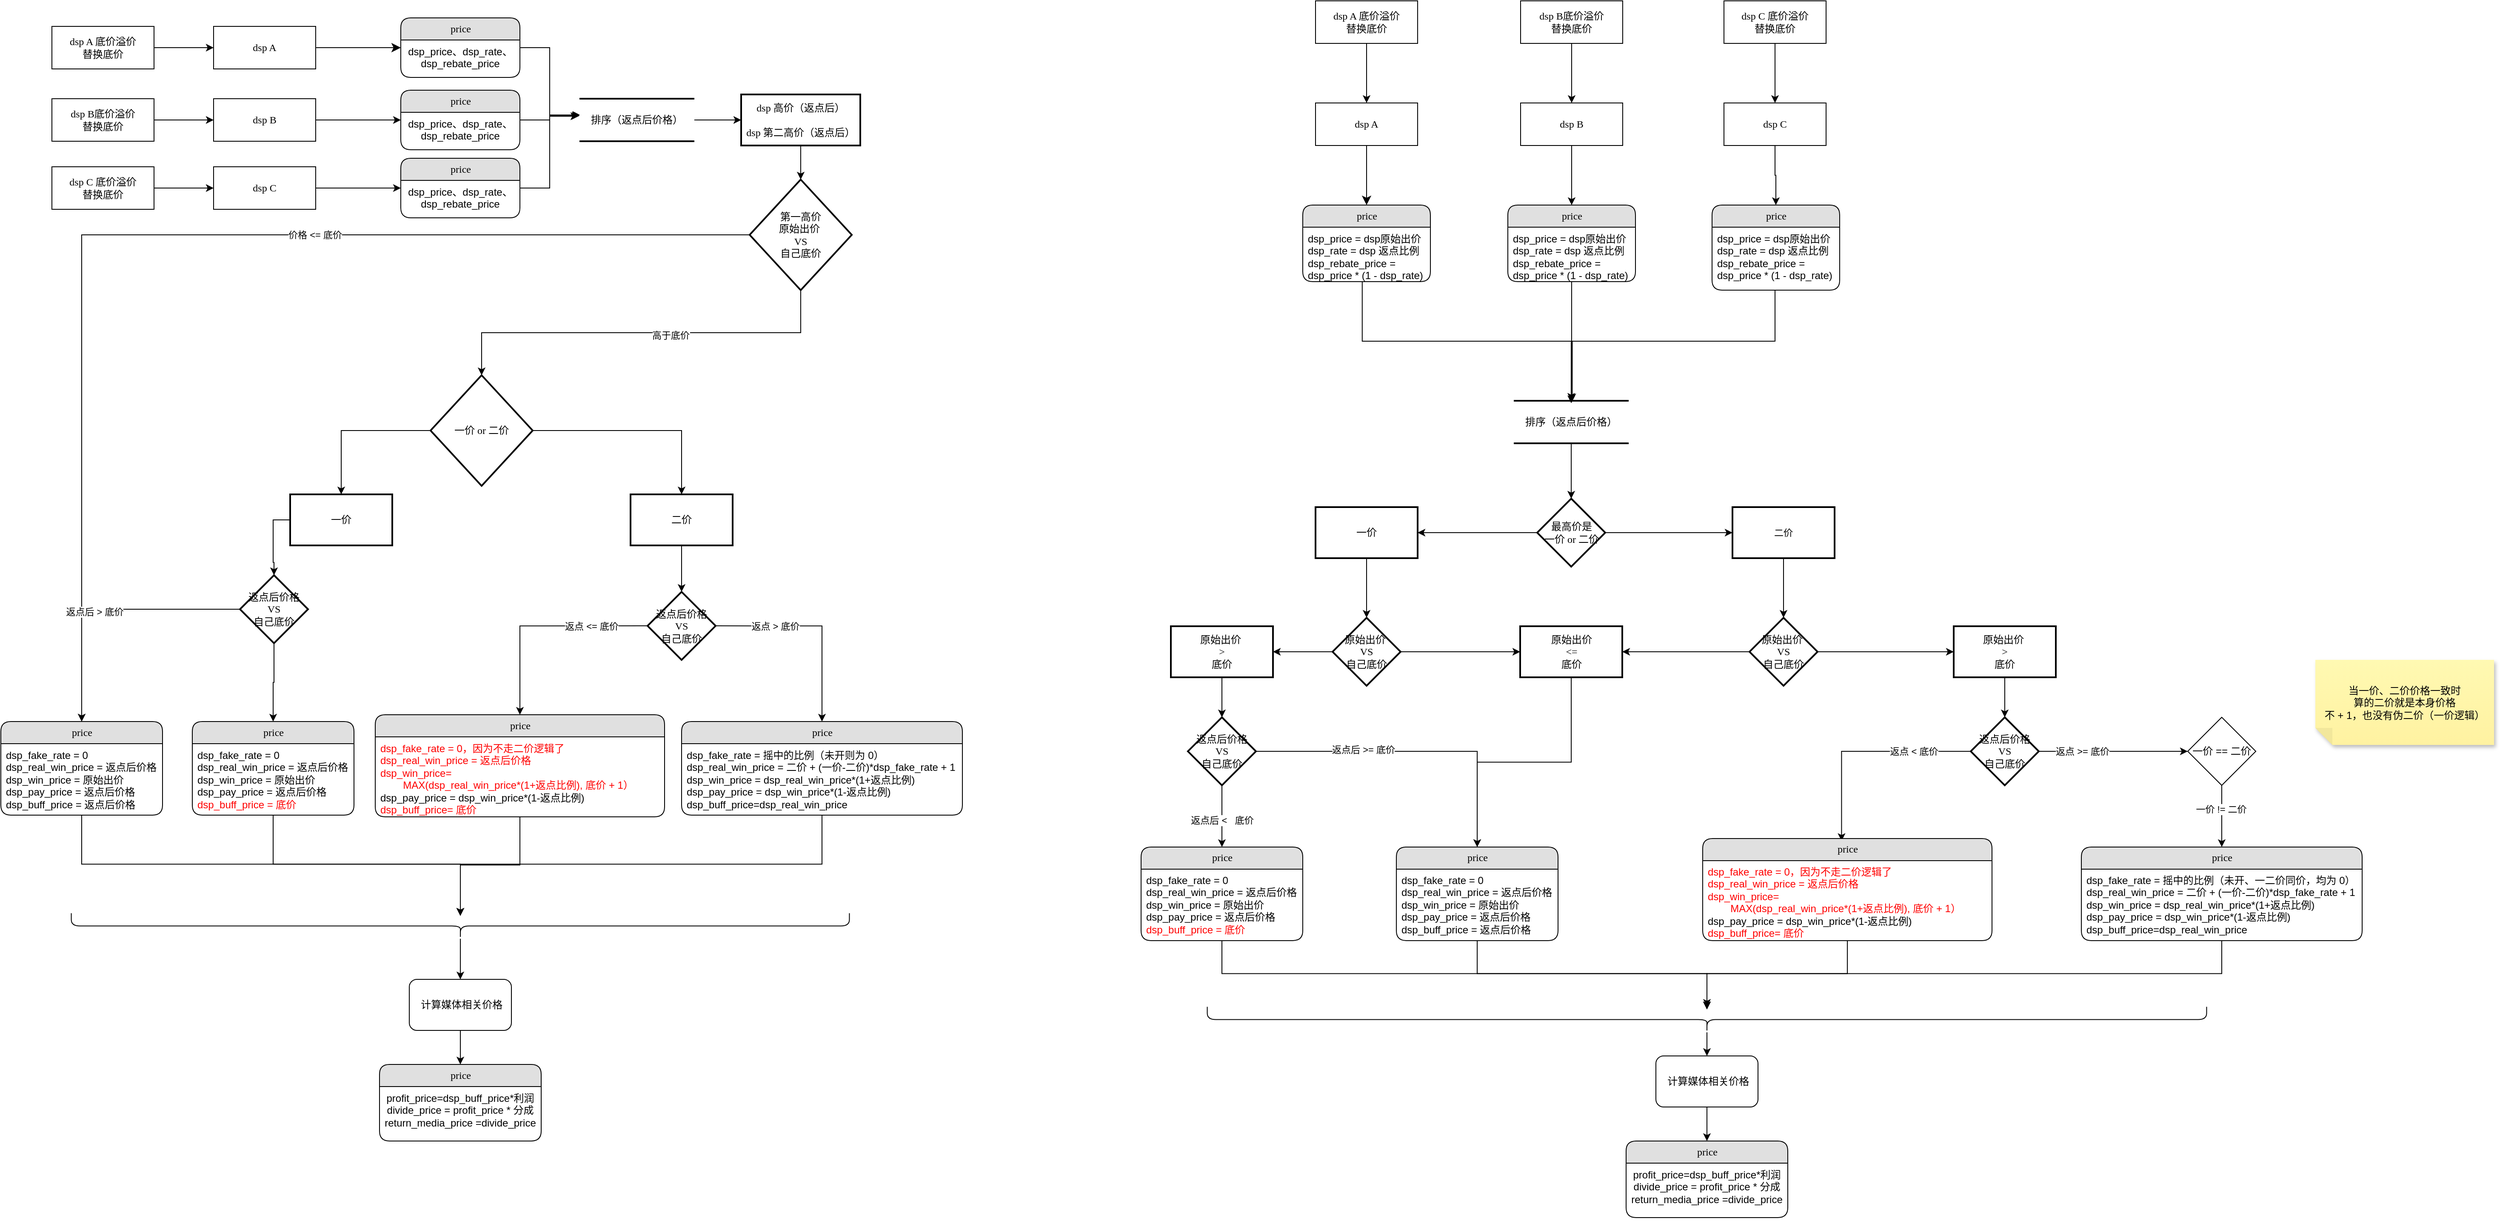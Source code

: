 <mxfile version="28.2.5">
  <diagram name="Page-1" id="52a04d89-c75d-2922-d76d-85b35f80e030">
    <mxGraphModel dx="1636" dy="943" grid="1" gridSize="10" guides="1" tooltips="1" connect="1" arrows="1" fold="1" page="1" pageScale="1" pageWidth="1100" pageHeight="850" background="none" math="0" shadow="0">
      <root>
        <mxCell id="0" />
        <mxCell id="1" parent="0" />
        <mxCell id="1fdf3b25b50cf41e-27" style="edgeStyle=none;html=1;labelBackgroundColor=none;startFill=0;startSize=8;endFill=1;endSize=8;fontFamily=Verdana;fontSize=12;" parent="1" source="17472293e6e8944d-30" target="1fdf3b25b50cf41e-1" edge="1">
          <mxGeometry relative="1" as="geometry" />
        </mxCell>
        <mxCell id="17472293e6e8944d-30" value="dsp A" style="whiteSpace=wrap;html=1;rounded=0;shadow=0;comic=0;labelBackgroundColor=none;strokeWidth=1;fontFamily=Verdana;fontSize=12;align=center;" parent="1" vertex="1">
          <mxGeometry x="270" y="70" width="120" height="50" as="geometry" />
        </mxCell>
        <mxCell id="IHuyrZFiUmGlVzLmUUe--6" style="edgeStyle=orthogonalEdgeStyle;rounded=0;orthogonalLoop=1;jettySize=auto;html=1;entryX=0;entryY=0.4;entryDx=0;entryDy=0;entryPerimeter=0;" parent="1" source="1fdf3b25b50cf41e-1" target="IHuyrZFiUmGlVzLmUUe--13" edge="1">
          <mxGeometry relative="1" as="geometry">
            <mxPoint x="730" y="180" as="targetPoint" />
          </mxGeometry>
        </mxCell>
        <mxCell id="1fdf3b25b50cf41e-1" value="price" style="swimlane;html=1;fontStyle=0;childLayout=stackLayout;horizontal=1;startSize=26;fillColor=#e0e0e0;horizontalStack=0;resizeParent=1;resizeLast=0;collapsible=1;marginBottom=0;swimlaneFillColor=#ffffff;align=center;rounded=1;shadow=0;comic=0;labelBackgroundColor=none;strokeWidth=1;fontFamily=Verdana;fontSize=12" parent="1" vertex="1">
          <mxGeometry x="490" y="60" width="140" height="70" as="geometry" />
        </mxCell>
        <mxCell id="1fdf3b25b50cf41e-2" value="dsp_price、dsp_rate、dsp_rebate_price" style="text;html=1;strokeColor=none;fillColor=none;spacingLeft=4;spacingRight=4;whiteSpace=wrap;overflow=hidden;rotatable=0;points=[[0,0.5],[1,0.5]];portConstraint=eastwest;align=center;" parent="1fdf3b25b50cf41e-1" vertex="1">
          <mxGeometry y="26" width="140" height="44" as="geometry" />
        </mxCell>
        <mxCell id="IHuyrZFiUmGlVzLmUUe--1" value="dsp B" style="whiteSpace=wrap;html=1;rounded=0;shadow=0;comic=0;labelBackgroundColor=none;strokeWidth=1;fontFamily=Verdana;fontSize=12;align=center;" parent="1" vertex="1">
          <mxGeometry x="270" y="155" width="120" height="50" as="geometry" />
        </mxCell>
        <mxCell id="IHuyrZFiUmGlVzLmUUe--7" style="edgeStyle=orthogonalEdgeStyle;rounded=0;orthogonalLoop=1;jettySize=auto;html=1;entryX=-0.011;entryY=0.412;entryDx=0;entryDy=0;entryPerimeter=0;" parent="1" source="IHuyrZFiUmGlVzLmUUe--2" target="IHuyrZFiUmGlVzLmUUe--13" edge="1">
          <mxGeometry relative="1" as="geometry">
            <mxPoint x="730" y="180" as="targetPoint" />
          </mxGeometry>
        </mxCell>
        <mxCell id="IHuyrZFiUmGlVzLmUUe--2" value="price" style="swimlane;html=1;fontStyle=0;childLayout=stackLayout;horizontal=1;startSize=26;fillColor=#e0e0e0;horizontalStack=0;resizeParent=1;resizeLast=0;collapsible=1;marginBottom=0;swimlaneFillColor=#ffffff;align=center;rounded=1;shadow=0;comic=0;labelBackgroundColor=none;strokeWidth=1;fontFamily=Verdana;fontSize=12" parent="1" vertex="1">
          <mxGeometry x="490" y="145" width="140" height="70" as="geometry" />
        </mxCell>
        <mxCell id="IHuyrZFiUmGlVzLmUUe--3" value="dsp_price、dsp_rate、dsp_rebate_price" style="text;html=1;strokeColor=none;fillColor=none;spacingLeft=4;spacingRight=4;whiteSpace=wrap;overflow=hidden;rotatable=0;points=[[0,0.5],[1,0.5]];portConstraint=eastwest;align=center;" parent="IHuyrZFiUmGlVzLmUUe--2" vertex="1">
          <mxGeometry y="26" width="140" height="44" as="geometry" />
        </mxCell>
        <mxCell id="IHuyrZFiUmGlVzLmUUe--4" style="edgeStyle=orthogonalEdgeStyle;rounded=0;orthogonalLoop=1;jettySize=auto;html=1;entryX=0;entryY=0.205;entryDx=0;entryDy=0;entryPerimeter=0;" parent="1" source="IHuyrZFiUmGlVzLmUUe--1" target="IHuyrZFiUmGlVzLmUUe--3" edge="1">
          <mxGeometry relative="1" as="geometry" />
        </mxCell>
        <mxCell id="IHuyrZFiUmGlVzLmUUe--8" value="dsp C" style="whiteSpace=wrap;html=1;rounded=0;shadow=0;comic=0;labelBackgroundColor=none;strokeWidth=1;fontFamily=Verdana;fontSize=12;align=center;" parent="1" vertex="1">
          <mxGeometry x="270" y="235" width="120" height="50" as="geometry" />
        </mxCell>
        <mxCell id="IHuyrZFiUmGlVzLmUUe--12" style="edgeStyle=orthogonalEdgeStyle;rounded=0;orthogonalLoop=1;jettySize=auto;html=1;entryX=0.006;entryY=0.382;entryDx=0;entryDy=0;entryPerimeter=0;" parent="1" source="IHuyrZFiUmGlVzLmUUe--9" target="IHuyrZFiUmGlVzLmUUe--13" edge="1">
          <mxGeometry relative="1" as="geometry">
            <mxPoint x="730" y="180" as="targetPoint" />
          </mxGeometry>
        </mxCell>
        <mxCell id="IHuyrZFiUmGlVzLmUUe--9" value="price" style="swimlane;html=1;fontStyle=0;childLayout=stackLayout;horizontal=1;startSize=26;fillColor=#e0e0e0;horizontalStack=0;resizeParent=1;resizeLast=0;collapsible=1;marginBottom=0;swimlaneFillColor=#ffffff;align=center;rounded=1;shadow=0;comic=0;labelBackgroundColor=none;strokeWidth=1;fontFamily=Verdana;fontSize=12" parent="1" vertex="1">
          <mxGeometry x="490" y="225" width="140" height="70" as="geometry" />
        </mxCell>
        <mxCell id="IHuyrZFiUmGlVzLmUUe--10" value="dsp_price、dsp_rate、dsp_rebate_price" style="text;html=1;strokeColor=none;fillColor=none;spacingLeft=4;spacingRight=4;whiteSpace=wrap;overflow=hidden;rotatable=0;points=[[0,0.5],[1,0.5]];portConstraint=eastwest;align=center;" parent="IHuyrZFiUmGlVzLmUUe--9" vertex="1">
          <mxGeometry y="26" width="140" height="44" as="geometry" />
        </mxCell>
        <mxCell id="IHuyrZFiUmGlVzLmUUe--11" style="edgeStyle=orthogonalEdgeStyle;rounded=0;orthogonalLoop=1;jettySize=auto;html=1;entryX=0;entryY=0.205;entryDx=0;entryDy=0;entryPerimeter=0;" parent="1" source="IHuyrZFiUmGlVzLmUUe--8" target="IHuyrZFiUmGlVzLmUUe--10" edge="1">
          <mxGeometry relative="1" as="geometry" />
        </mxCell>
        <mxCell id="IHuyrZFiUmGlVzLmUUe--16" value="" style="edgeStyle=orthogonalEdgeStyle;rounded=0;orthogonalLoop=1;jettySize=auto;html=1;" parent="1" source="IHuyrZFiUmGlVzLmUUe--13" target="IHuyrZFiUmGlVzLmUUe--15" edge="1">
          <mxGeometry relative="1" as="geometry" />
        </mxCell>
        <mxCell id="IHuyrZFiUmGlVzLmUUe--13" value="排序（返点后价格）" style="html=1;rounded=0;shadow=0;comic=0;labelBackgroundColor=none;strokeWidth=2;fontFamily=Verdana;fontSize=12;align=center;shape=mxgraph.ios7ui.horLines;whiteSpace=wrap;" parent="1" vertex="1">
          <mxGeometry x="700" y="155" width="135" height="50" as="geometry" />
        </mxCell>
        <mxCell id="IHuyrZFiUmGlVzLmUUe--15" value="dsp 高价（返点后）&lt;div&gt;&lt;br&gt;&lt;/div&gt;&lt;div&gt;dsp 第二高价（返点后）&lt;/div&gt;" style="whiteSpace=wrap;html=1;fontFamily=Verdana;rounded=0;shadow=0;comic=0;labelBackgroundColor=none;strokeWidth=2;" parent="1" vertex="1">
          <mxGeometry x="890" y="150" width="140" height="60" as="geometry" />
        </mxCell>
        <mxCell id="IHuyrZFiUmGlVzLmUUe--38" value="" style="edgeStyle=orthogonalEdgeStyle;rounded=0;orthogonalLoop=1;jettySize=auto;html=1;exitX=0.5;exitY=1;exitDx=0;exitDy=0;entryX=0.5;entryY=0;entryDx=0;entryDy=0;" parent="1" source="IHuyrZFiUmGlVzLmUUe--15" target="IHuyrZFiUmGlVzLmUUe--37" edge="1">
          <mxGeometry relative="1" as="geometry">
            <mxPoint x="1060" y="180" as="sourcePoint" />
          </mxGeometry>
        </mxCell>
        <mxCell id="IHuyrZFiUmGlVzLmUUe--28" style="edgeStyle=orthogonalEdgeStyle;rounded=0;orthogonalLoop=1;jettySize=auto;html=1;entryX=0;entryY=0.5;entryDx=0;entryDy=0;" parent="1" source="IHuyrZFiUmGlVzLmUUe--25" target="17472293e6e8944d-30" edge="1">
          <mxGeometry relative="1" as="geometry" />
        </mxCell>
        <mxCell id="IHuyrZFiUmGlVzLmUUe--25" value="dsp A 底价溢价&lt;div&gt;替换底价&lt;/div&gt;" style="whiteSpace=wrap;html=1;rounded=0;shadow=0;comic=0;labelBackgroundColor=none;strokeWidth=1;fontFamily=Verdana;fontSize=12;align=center;" parent="1" vertex="1">
          <mxGeometry x="80" y="70" width="120" height="50" as="geometry" />
        </mxCell>
        <mxCell id="IHuyrZFiUmGlVzLmUUe--29" style="edgeStyle=orthogonalEdgeStyle;rounded=0;orthogonalLoop=1;jettySize=auto;html=1;entryX=0;entryY=0.5;entryDx=0;entryDy=0;" parent="1" source="IHuyrZFiUmGlVzLmUUe--26" target="IHuyrZFiUmGlVzLmUUe--1" edge="1">
          <mxGeometry relative="1" as="geometry" />
        </mxCell>
        <mxCell id="IHuyrZFiUmGlVzLmUUe--26" value="dsp B底价溢价&lt;div&gt;替换底价&lt;/div&gt;" style="whiteSpace=wrap;html=1;rounded=0;shadow=0;comic=0;labelBackgroundColor=none;strokeWidth=1;fontFamily=Verdana;fontSize=12;align=center;" parent="1" vertex="1">
          <mxGeometry x="80" y="155" width="120" height="50" as="geometry" />
        </mxCell>
        <mxCell id="IHuyrZFiUmGlVzLmUUe--30" style="edgeStyle=orthogonalEdgeStyle;rounded=0;orthogonalLoop=1;jettySize=auto;html=1;entryX=0;entryY=0.5;entryDx=0;entryDy=0;" parent="1" source="IHuyrZFiUmGlVzLmUUe--27" target="IHuyrZFiUmGlVzLmUUe--8" edge="1">
          <mxGeometry relative="1" as="geometry" />
        </mxCell>
        <mxCell id="IHuyrZFiUmGlVzLmUUe--27" value="dsp C 底价溢价&lt;div&gt;替换底价&lt;/div&gt;" style="whiteSpace=wrap;html=1;rounded=0;shadow=0;comic=0;labelBackgroundColor=none;strokeWidth=1;fontFamily=Verdana;fontSize=12;align=center;" parent="1" vertex="1">
          <mxGeometry x="80" y="235" width="120" height="50" as="geometry" />
        </mxCell>
        <mxCell id="IHuyrZFiUmGlVzLmUUe--40" value="" style="edgeStyle=orthogonalEdgeStyle;rounded=0;orthogonalLoop=1;jettySize=auto;html=1;entryX=0.5;entryY=0;entryDx=0;entryDy=0;" parent="1" source="IHuyrZFiUmGlVzLmUUe--37" target="IHuyrZFiUmGlVzLmUUe--153" edge="1">
          <mxGeometry relative="1" as="geometry">
            <mxPoint x="245" y="355" as="targetPoint" />
          </mxGeometry>
        </mxCell>
        <mxCell id="IHuyrZFiUmGlVzLmUUe--41" value="价格 &amp;lt;= 底价" style="edgeLabel;html=1;align=center;verticalAlign=middle;resizable=0;points=[];" parent="IHuyrZFiUmGlVzLmUUe--40" vertex="1" connectable="0">
          <mxGeometry x="-0.083" y="-3" relative="1" as="geometry">
            <mxPoint x="111" y="3" as="offset" />
          </mxGeometry>
        </mxCell>
        <mxCell id="IHuyrZFiUmGlVzLmUUe--43" value="" style="edgeStyle=orthogonalEdgeStyle;rounded=0;orthogonalLoop=1;jettySize=auto;html=1;exitX=0.5;exitY=1;exitDx=0;exitDy=0;" parent="1" source="IHuyrZFiUmGlVzLmUUe--37" target="IHuyrZFiUmGlVzLmUUe--45" edge="1">
          <mxGeometry relative="1" as="geometry">
            <mxPoint x="585" y="504" as="targetPoint" />
          </mxGeometry>
        </mxCell>
        <mxCell id="IHuyrZFiUmGlVzLmUUe--44" value="高于底价" style="edgeLabel;html=1;align=center;verticalAlign=middle;resizable=0;points=[];" parent="IHuyrZFiUmGlVzLmUUe--43" vertex="1" connectable="0">
          <mxGeometry x="-0.143" y="3" relative="1" as="geometry">
            <mxPoint as="offset" />
          </mxGeometry>
        </mxCell>
        <mxCell id="IHuyrZFiUmGlVzLmUUe--37" value="第一高价&lt;div&gt;原始出价&amp;nbsp;&lt;/div&gt;&lt;div&gt;VS&lt;/div&gt;&lt;div&gt;自己底价&lt;/div&gt;" style="rhombus;whiteSpace=wrap;html=1;fontFamily=Verdana;rounded=0;shadow=0;comic=0;labelBackgroundColor=none;strokeWidth=2;" parent="1" vertex="1">
          <mxGeometry x="900" y="250" width="120" height="130" as="geometry" />
        </mxCell>
        <mxCell id="IHuyrZFiUmGlVzLmUUe--45" value="一价 or 二价" style="rhombus;whiteSpace=wrap;html=1;fontFamily=Verdana;rounded=0;shadow=0;comic=0;labelBackgroundColor=none;strokeWidth=2;" parent="1" vertex="1">
          <mxGeometry x="525" y="480" width="120" height="130" as="geometry" />
        </mxCell>
        <mxCell id="IHuyrZFiUmGlVzLmUUe--56" value="" style="edgeStyle=orthogonalEdgeStyle;rounded=0;orthogonalLoop=1;jettySize=auto;html=1;exitX=0;exitY=0.5;exitDx=0;exitDy=0;" parent="1" source="IHuyrZFiUmGlVzLmUUe--45" target="IHuyrZFiUmGlVzLmUUe--55" edge="1">
          <mxGeometry x="-0.3" relative="1" as="geometry">
            <mxPoint x="560" y="785" as="sourcePoint" />
            <mxPoint as="offset" />
          </mxGeometry>
        </mxCell>
        <mxCell id="IHuyrZFiUmGlVzLmUUe--58" value="" style="edgeStyle=orthogonalEdgeStyle;rounded=0;orthogonalLoop=1;jettySize=auto;html=1;exitX=1;exitY=0.5;exitDx=0;exitDy=0;" parent="1" source="IHuyrZFiUmGlVzLmUUe--45" target="IHuyrZFiUmGlVzLmUUe--57" edge="1">
          <mxGeometry relative="1" as="geometry">
            <mxPoint x="560" y="785" as="sourcePoint" />
          </mxGeometry>
        </mxCell>
        <mxCell id="IHuyrZFiUmGlVzLmUUe--156" style="edgeStyle=orthogonalEdgeStyle;rounded=0;orthogonalLoop=1;jettySize=auto;html=1;entryX=0.5;entryY=0;entryDx=0;entryDy=0;exitX=0;exitY=0.5;exitDx=0;exitDy=0;" parent="1" source="IHuyrZFiUmGlVzLmUUe--55" target="IHuyrZFiUmGlVzLmUUe--155" edge="1">
          <mxGeometry relative="1" as="geometry" />
        </mxCell>
        <mxCell id="IHuyrZFiUmGlVzLmUUe--55" value="一价" style="whiteSpace=wrap;html=1;fontFamily=Verdana;rounded=0;shadow=0;comic=0;labelBackgroundColor=none;strokeWidth=2;" parent="1" vertex="1">
          <mxGeometry x="360" y="620" width="120" height="60" as="geometry" />
        </mxCell>
        <mxCell id="IHuyrZFiUmGlVzLmUUe--172" style="edgeStyle=orthogonalEdgeStyle;rounded=0;orthogonalLoop=1;jettySize=auto;html=1;entryX=0.5;entryY=0;entryDx=0;entryDy=0;" parent="1" source="IHuyrZFiUmGlVzLmUUe--57" target="IHuyrZFiUmGlVzLmUUe--167" edge="1">
          <mxGeometry relative="1" as="geometry" />
        </mxCell>
        <mxCell id="IHuyrZFiUmGlVzLmUUe--57" value="二价" style="whiteSpace=wrap;html=1;fontFamily=Verdana;rounded=0;shadow=0;comic=0;labelBackgroundColor=none;strokeWidth=2;" parent="1" vertex="1">
          <mxGeometry x="760" y="620" width="120" height="60" as="geometry" />
        </mxCell>
        <mxCell id="IHuyrZFiUmGlVzLmUUe--61" style="edgeStyle=none;html=1;labelBackgroundColor=none;startFill=0;startSize=8;endFill=1;endSize=8;fontFamily=Verdana;fontSize=12;" parent="1" source="IHuyrZFiUmGlVzLmUUe--62" target="IHuyrZFiUmGlVzLmUUe--64" edge="1">
          <mxGeometry relative="1" as="geometry" />
        </mxCell>
        <mxCell id="IHuyrZFiUmGlVzLmUUe--62" value="dsp A" style="whiteSpace=wrap;html=1;rounded=0;shadow=0;comic=0;labelBackgroundColor=none;strokeWidth=1;fontFamily=Verdana;fontSize=12;align=center;" parent="1" vertex="1">
          <mxGeometry x="1565" y="160" width="120" height="50" as="geometry" />
        </mxCell>
        <mxCell id="IHuyrZFiUmGlVzLmUUe--85" style="edgeStyle=orthogonalEdgeStyle;rounded=0;orthogonalLoop=1;jettySize=auto;html=1;exitX=0.466;exitY=0.99;exitDx=0;exitDy=0;exitPerimeter=0;" parent="1" source="IHuyrZFiUmGlVzLmUUe--65" target="IHuyrZFiUmGlVzLmUUe--76" edge="1">
          <mxGeometry relative="1" as="geometry" />
        </mxCell>
        <mxCell id="IHuyrZFiUmGlVzLmUUe--64" value="price" style="swimlane;html=1;fontStyle=0;childLayout=stackLayout;horizontal=1;startSize=26;fillColor=#e0e0e0;horizontalStack=0;resizeParent=1;resizeLast=0;collapsible=1;marginBottom=0;swimlaneFillColor=#ffffff;align=center;rounded=1;shadow=0;comic=0;labelBackgroundColor=none;strokeWidth=1;fontFamily=Verdana;fontSize=12" parent="1" vertex="1">
          <mxGeometry x="1550" y="280" width="150" height="90" as="geometry" />
        </mxCell>
        <mxCell id="IHuyrZFiUmGlVzLmUUe--65" value="dsp_price = dsp原始出价&lt;div&gt;dsp_rate = dsp 返点比例&lt;/div&gt;&lt;div&gt;dsp_rebate_price = dsp_price * (1 - dsp_rate)&lt;/div&gt;" style="text;html=1;strokeColor=none;fillColor=none;spacingLeft=4;spacingRight=4;whiteSpace=wrap;overflow=hidden;rotatable=0;points=[[0,0.5],[1,0.5]];portConstraint=eastwest;align=left;" parent="IHuyrZFiUmGlVzLmUUe--64" vertex="1">
          <mxGeometry y="26" width="150" height="64" as="geometry" />
        </mxCell>
        <mxCell id="IHuyrZFiUmGlVzLmUUe--66" value="dsp B" style="whiteSpace=wrap;html=1;rounded=0;shadow=0;comic=0;labelBackgroundColor=none;strokeWidth=1;fontFamily=Verdana;fontSize=12;align=center;" parent="1" vertex="1">
          <mxGeometry x="1806" y="160" width="120" height="50" as="geometry" />
        </mxCell>
        <mxCell id="IHuyrZFiUmGlVzLmUUe--68" value="price" style="swimlane;html=1;fontStyle=0;childLayout=stackLayout;horizontal=1;startSize=26;fillColor=#e0e0e0;horizontalStack=0;resizeParent=1;resizeLast=0;collapsible=1;marginBottom=0;swimlaneFillColor=#ffffff;align=center;rounded=1;shadow=0;comic=0;labelBackgroundColor=none;strokeWidth=1;fontFamily=Verdana;fontSize=12" parent="1" vertex="1">
          <mxGeometry x="1791" y="280" width="150" height="90" as="geometry" />
        </mxCell>
        <mxCell id="IHuyrZFiUmGlVzLmUUe--69" value="dsp_price = dsp原始出价&lt;div&gt;dsp_rate = dsp 返点比例&lt;/div&gt;&lt;div&gt;dsp_rebate_price = dsp_price * (1 - dsp_rate)&lt;/div&gt;" style="text;html=1;strokeColor=none;fillColor=none;spacingLeft=4;spacingRight=4;whiteSpace=wrap;overflow=hidden;rotatable=0;points=[[0,0.5],[1,0.5]];portConstraint=eastwest;align=left;" parent="IHuyrZFiUmGlVzLmUUe--68" vertex="1">
          <mxGeometry y="26" width="150" height="64" as="geometry" />
        </mxCell>
        <mxCell id="IHuyrZFiUmGlVzLmUUe--70" style="edgeStyle=orthogonalEdgeStyle;rounded=0;orthogonalLoop=1;jettySize=auto;html=1;entryX=0.5;entryY=0;entryDx=0;entryDy=0;" parent="1" source="IHuyrZFiUmGlVzLmUUe--66" target="IHuyrZFiUmGlVzLmUUe--68" edge="1">
          <mxGeometry relative="1" as="geometry" />
        </mxCell>
        <mxCell id="IHuyrZFiUmGlVzLmUUe--75" style="edgeStyle=orthogonalEdgeStyle;rounded=0;orthogonalLoop=1;jettySize=auto;html=1;entryX=0.5;entryY=0;entryDx=0;entryDy=0;" parent="1" source="IHuyrZFiUmGlVzLmUUe--71" target="IHuyrZFiUmGlVzLmUUe--73" edge="1">
          <mxGeometry relative="1" as="geometry" />
        </mxCell>
        <mxCell id="IHuyrZFiUmGlVzLmUUe--90" value="" style="edgeStyle=orthogonalEdgeStyle;rounded=0;orthogonalLoop=1;jettySize=auto;html=1;" parent="1" source="IHuyrZFiUmGlVzLmUUe--76" target="IHuyrZFiUmGlVzLmUUe--89" edge="1">
          <mxGeometry relative="1" as="geometry" />
        </mxCell>
        <mxCell id="IHuyrZFiUmGlVzLmUUe--76" value="&lt;span style=&quot;text-wrap-mode: wrap;&quot;&gt;排序（&lt;/span&gt;返点后价格&lt;span style=&quot;text-wrap-mode: wrap;&quot;&gt;）&lt;/span&gt;" style="html=1;rounded=0;shadow=0;comic=0;labelBackgroundColor=none;strokeWidth=2;fontFamily=Verdana;fontSize=12;align=center;shape=mxgraph.ios7ui.horLines;whiteSpace=wrap;" parent="1" vertex="1">
          <mxGeometry x="1798" y="510" width="135" height="50" as="geometry" />
        </mxCell>
        <mxCell id="IHuyrZFiUmGlVzLmUUe--77" style="edgeStyle=orthogonalEdgeStyle;rounded=0;orthogonalLoop=1;jettySize=auto;html=1;entryX=0.5;entryY=0;entryDx=0;entryDy=0;" parent="1" source="IHuyrZFiUmGlVzLmUUe--78" target="IHuyrZFiUmGlVzLmUUe--62" edge="1">
          <mxGeometry relative="1" as="geometry" />
        </mxCell>
        <mxCell id="IHuyrZFiUmGlVzLmUUe--78" value="dsp A 底价溢价&lt;div&gt;替换底价&lt;/div&gt;" style="whiteSpace=wrap;html=1;rounded=0;shadow=0;comic=0;labelBackgroundColor=none;strokeWidth=1;fontFamily=Verdana;fontSize=12;align=center;" parent="1" vertex="1">
          <mxGeometry x="1565" y="40" width="120" height="50" as="geometry" />
        </mxCell>
        <mxCell id="IHuyrZFiUmGlVzLmUUe--79" style="edgeStyle=orthogonalEdgeStyle;rounded=0;orthogonalLoop=1;jettySize=auto;html=1;entryX=0.5;entryY=0;entryDx=0;entryDy=0;" parent="1" source="IHuyrZFiUmGlVzLmUUe--80" target="IHuyrZFiUmGlVzLmUUe--66" edge="1">
          <mxGeometry relative="1" as="geometry" />
        </mxCell>
        <mxCell id="IHuyrZFiUmGlVzLmUUe--80" value="dsp B底价溢价&lt;div&gt;替换底价&lt;/div&gt;" style="whiteSpace=wrap;html=1;rounded=0;shadow=0;comic=0;labelBackgroundColor=none;strokeWidth=1;fontFamily=Verdana;fontSize=12;align=center;" parent="1" vertex="1">
          <mxGeometry x="1806" y="40" width="120" height="50" as="geometry" />
        </mxCell>
        <mxCell id="IHuyrZFiUmGlVzLmUUe--81" style="edgeStyle=orthogonalEdgeStyle;rounded=0;orthogonalLoop=1;jettySize=auto;html=1;entryX=0.5;entryY=0;entryDx=0;entryDy=0;" parent="1" source="IHuyrZFiUmGlVzLmUUe--82" target="IHuyrZFiUmGlVzLmUUe--71" edge="1">
          <mxGeometry relative="1" as="geometry" />
        </mxCell>
        <mxCell id="IHuyrZFiUmGlVzLmUUe--82" value="dsp C 底价溢价&lt;div&gt;替换底价&lt;/div&gt;" style="whiteSpace=wrap;html=1;rounded=0;shadow=0;comic=0;labelBackgroundColor=none;strokeWidth=1;fontFamily=Verdana;fontSize=12;align=center;" parent="1" vertex="1">
          <mxGeometry x="2045" y="40" width="120" height="50" as="geometry" />
        </mxCell>
        <mxCell id="IHuyrZFiUmGlVzLmUUe--71" value="dsp C" style="whiteSpace=wrap;html=1;rounded=0;shadow=0;comic=0;labelBackgroundColor=none;strokeWidth=1;fontFamily=Verdana;fontSize=12;align=center;" parent="1" vertex="1">
          <mxGeometry x="2045" y="160" width="120" height="50" as="geometry" />
        </mxCell>
        <mxCell id="IHuyrZFiUmGlVzLmUUe--88" style="edgeStyle=orthogonalEdgeStyle;rounded=0;orthogonalLoop=1;jettySize=auto;html=1;entryX=0.509;entryY=0.013;entryDx=0;entryDy=0;entryPerimeter=0;" parent="1" source="IHuyrZFiUmGlVzLmUUe--73" target="IHuyrZFiUmGlVzLmUUe--76" edge="1">
          <mxGeometry relative="1" as="geometry">
            <mxPoint x="1805" y="470" as="targetPoint" />
            <Array as="points">
              <mxPoint x="2105" y="440" />
              <mxPoint x="1867" y="440" />
            </Array>
          </mxGeometry>
        </mxCell>
        <mxCell id="IHuyrZFiUmGlVzLmUUe--73" value="price" style="swimlane;html=1;fontStyle=0;childLayout=stackLayout;horizontal=1;startSize=26;fillColor=#e0e0e0;horizontalStack=0;resizeParent=1;resizeLast=0;collapsible=1;marginBottom=0;swimlaneFillColor=#ffffff;align=center;rounded=1;shadow=0;comic=0;labelBackgroundColor=none;strokeWidth=1;fontFamily=Verdana;fontSize=12" parent="1" vertex="1">
          <mxGeometry x="2031" y="280" width="150" height="100" as="geometry" />
        </mxCell>
        <mxCell id="IHuyrZFiUmGlVzLmUUe--74" value="dsp_price = dsp原始出价&lt;div&gt;dsp_rate = dsp 返点比例&lt;/div&gt;&lt;div&gt;dsp_rebate_price = dsp_price * (1 - dsp_rate)&lt;/div&gt;" style="text;html=1;strokeColor=none;fillColor=none;spacingLeft=4;spacingRight=4;whiteSpace=wrap;overflow=hidden;rotatable=0;points=[[0,0.5],[1,0.5]];portConstraint=eastwest;align=left;" parent="IHuyrZFiUmGlVzLmUUe--73" vertex="1">
          <mxGeometry y="26" width="150" height="74" as="geometry" />
        </mxCell>
        <mxCell id="IHuyrZFiUmGlVzLmUUe--86" style="edgeStyle=orthogonalEdgeStyle;rounded=0;orthogonalLoop=1;jettySize=auto;html=1;entryX=0.5;entryY=0.058;entryDx=0;entryDy=0;entryPerimeter=0;" parent="1" source="IHuyrZFiUmGlVzLmUUe--68" target="IHuyrZFiUmGlVzLmUUe--76" edge="1">
          <mxGeometry relative="1" as="geometry" />
        </mxCell>
        <mxCell id="IHuyrZFiUmGlVzLmUUe--92" value="" style="edgeStyle=orthogonalEdgeStyle;rounded=0;orthogonalLoop=1;jettySize=auto;html=1;" parent="1" source="IHuyrZFiUmGlVzLmUUe--89" target="IHuyrZFiUmGlVzLmUUe--91" edge="1">
          <mxGeometry relative="1" as="geometry" />
        </mxCell>
        <mxCell id="IHuyrZFiUmGlVzLmUUe--95" value="" style="edgeStyle=orthogonalEdgeStyle;rounded=0;orthogonalLoop=1;jettySize=auto;html=1;" parent="1" source="IHuyrZFiUmGlVzLmUUe--89" target="IHuyrZFiUmGlVzLmUUe--94" edge="1">
          <mxGeometry relative="1" as="geometry" />
        </mxCell>
        <mxCell id="IHuyrZFiUmGlVzLmUUe--89" value="最高价是&lt;div&gt;一价 or 二价&lt;/div&gt;" style="rhombus;whiteSpace=wrap;html=1;fontFamily=Verdana;rounded=0;shadow=0;comic=0;labelBackgroundColor=none;strokeWidth=2;" parent="1" vertex="1">
          <mxGeometry x="1825.5" y="625" width="80" height="80" as="geometry" />
        </mxCell>
        <mxCell id="IHuyrZFiUmGlVzLmUUe--103" value="" style="edgeStyle=orthogonalEdgeStyle;rounded=0;orthogonalLoop=1;jettySize=auto;html=1;" parent="1" source="IHuyrZFiUmGlVzLmUUe--91" target="IHuyrZFiUmGlVzLmUUe--102" edge="1">
          <mxGeometry relative="1" as="geometry" />
        </mxCell>
        <mxCell id="IHuyrZFiUmGlVzLmUUe--91" value="一价" style="whiteSpace=wrap;html=1;fontFamily=Verdana;rounded=0;shadow=0;comic=0;labelBackgroundColor=none;strokeWidth=2;" parent="1" vertex="1">
          <mxGeometry x="1565" y="635" width="120" height="60" as="geometry" />
        </mxCell>
        <mxCell id="IHuyrZFiUmGlVzLmUUe--135" style="edgeStyle=orthogonalEdgeStyle;rounded=0;orthogonalLoop=1;jettySize=auto;html=1;entryX=0.5;entryY=0;entryDx=0;entryDy=0;" parent="1" source="IHuyrZFiUmGlVzLmUUe--94" target="IHuyrZFiUmGlVzLmUUe--134" edge="1">
          <mxGeometry relative="1" as="geometry" />
        </mxCell>
        <mxCell id="IHuyrZFiUmGlVzLmUUe--94" value="&lt;span style=&quot;font-family: Helvetica; font-size: 11px; text-wrap-mode: nowrap; background-color: rgb(255, 255, 255);&quot;&gt;二价&lt;/span&gt;" style="whiteSpace=wrap;html=1;fontFamily=Verdana;rounded=0;shadow=0;comic=0;labelBackgroundColor=none;strokeWidth=2;" parent="1" vertex="1">
          <mxGeometry x="2055" y="635" width="120" height="60" as="geometry" />
        </mxCell>
        <mxCell id="IHuyrZFiUmGlVzLmUUe--105" value="" style="edgeStyle=orthogonalEdgeStyle;rounded=0;orthogonalLoop=1;jettySize=auto;html=1;" parent="1" source="IHuyrZFiUmGlVzLmUUe--102" target="IHuyrZFiUmGlVzLmUUe--104" edge="1">
          <mxGeometry relative="1" as="geometry" />
        </mxCell>
        <mxCell id="IHuyrZFiUmGlVzLmUUe--112" value="" style="edgeStyle=orthogonalEdgeStyle;rounded=0;orthogonalLoop=1;jettySize=auto;html=1;" parent="1" source="IHuyrZFiUmGlVzLmUUe--102" target="IHuyrZFiUmGlVzLmUUe--111" edge="1">
          <mxGeometry relative="1" as="geometry" />
        </mxCell>
        <mxCell id="IHuyrZFiUmGlVzLmUUe--102" value="&lt;div&gt;原始出价&amp;nbsp;&lt;/div&gt;&lt;div&gt;VS&lt;/div&gt;&lt;div&gt;自己底价&lt;/div&gt;" style="rhombus;whiteSpace=wrap;html=1;fontFamily=Verdana;rounded=0;shadow=0;comic=0;labelBackgroundColor=none;strokeWidth=2;" parent="1" vertex="1">
          <mxGeometry x="1585" y="765" width="80" height="80" as="geometry" />
        </mxCell>
        <mxCell id="IHuyrZFiUmGlVzLmUUe--108" style="edgeStyle=orthogonalEdgeStyle;rounded=0;orthogonalLoop=1;jettySize=auto;html=1;entryX=0.5;entryY=0;entryDx=0;entryDy=0;exitX=0.5;exitY=1;exitDx=0;exitDy=0;" parent="1" source="IHuyrZFiUmGlVzLmUUe--104" target="IHuyrZFiUmGlVzLmUUe--115" edge="1">
          <mxGeometry relative="1" as="geometry">
            <mxPoint x="1865" y="1034.44" as="targetPoint" />
          </mxGeometry>
        </mxCell>
        <mxCell id="IHuyrZFiUmGlVzLmUUe--104" value="原始出价&lt;div&gt;&amp;lt;=&lt;/div&gt;&lt;div&gt;底价&lt;/div&gt;" style="whiteSpace=wrap;html=1;fontFamily=Verdana;rounded=0;shadow=0;comic=0;labelBackgroundColor=none;strokeWidth=2;" parent="1" vertex="1">
          <mxGeometry x="1805.5" y="775" width="120" height="60" as="geometry" />
        </mxCell>
        <mxCell id="IHuyrZFiUmGlVzLmUUe--114" value="" style="edgeStyle=orthogonalEdgeStyle;rounded=0;orthogonalLoop=1;jettySize=auto;html=1;" parent="1" source="IHuyrZFiUmGlVzLmUUe--111" target="IHuyrZFiUmGlVzLmUUe--113" edge="1">
          <mxGeometry relative="1" as="geometry" />
        </mxCell>
        <mxCell id="IHuyrZFiUmGlVzLmUUe--111" value="原始出价&amp;nbsp;&lt;div&gt;&amp;gt;&lt;/div&gt;&lt;div&gt;底价&lt;/div&gt;" style="whiteSpace=wrap;html=1;fontFamily=Verdana;rounded=0;shadow=0;comic=0;labelBackgroundColor=none;strokeWidth=2;" parent="1" vertex="1">
          <mxGeometry x="1395" y="775" width="120" height="60" as="geometry" />
        </mxCell>
        <mxCell id="IHuyrZFiUmGlVzLmUUe--117" style="edgeStyle=orthogonalEdgeStyle;rounded=0;orthogonalLoop=1;jettySize=auto;html=1;entryX=0.5;entryY=0;entryDx=0;entryDy=0;" parent="1" source="IHuyrZFiUmGlVzLmUUe--113" target="IHuyrZFiUmGlVzLmUUe--115" edge="1">
          <mxGeometry relative="1" as="geometry" />
        </mxCell>
        <mxCell id="IHuyrZFiUmGlVzLmUUe--121" value="返点后 &amp;gt;=&amp;nbsp;底价" style="edgeLabel;html=1;align=center;verticalAlign=middle;resizable=0;points=[];" parent="IHuyrZFiUmGlVzLmUUe--117" vertex="1" connectable="0">
          <mxGeometry x="-0.323" y="2" relative="1" as="geometry">
            <mxPoint as="offset" />
          </mxGeometry>
        </mxCell>
        <mxCell id="IHuyrZFiUmGlVzLmUUe--120" style="edgeStyle=orthogonalEdgeStyle;rounded=0;orthogonalLoop=1;jettySize=auto;html=1;entryX=0.5;entryY=0;entryDx=0;entryDy=0;" parent="1" source="IHuyrZFiUmGlVzLmUUe--113" target="IHuyrZFiUmGlVzLmUUe--118" edge="1">
          <mxGeometry relative="1" as="geometry" />
        </mxCell>
        <mxCell id="IHuyrZFiUmGlVzLmUUe--122" value="返点后 &amp;lt;&amp;nbsp; &amp;nbsp;底价" style="edgeLabel;html=1;align=center;verticalAlign=middle;resizable=0;points=[];" parent="IHuyrZFiUmGlVzLmUUe--120" vertex="1" connectable="0">
          <mxGeometry x="0.237" y="2" relative="1" as="geometry">
            <mxPoint x="-2" y="-4" as="offset" />
          </mxGeometry>
        </mxCell>
        <mxCell id="IHuyrZFiUmGlVzLmUUe--113" value="返点后价格&lt;div&gt;VS&lt;/div&gt;&lt;div&gt;自己底价&lt;/div&gt;" style="rhombus;whiteSpace=wrap;html=1;fontFamily=Verdana;rounded=0;shadow=0;comic=0;labelBackgroundColor=none;strokeWidth=2;" parent="1" vertex="1">
          <mxGeometry x="1415" y="882" width="80" height="80" as="geometry" />
        </mxCell>
        <mxCell id="IHuyrZFiUmGlVzLmUUe--115" value="price" style="swimlane;html=1;fontStyle=0;childLayout=stackLayout;horizontal=1;startSize=26;fillColor=#e0e0e0;horizontalStack=0;resizeParent=1;resizeLast=0;collapsible=1;marginBottom=0;swimlaneFillColor=#ffffff;align=center;rounded=1;shadow=0;comic=0;labelBackgroundColor=none;strokeWidth=1;fontFamily=Verdana;fontSize=12" parent="1" vertex="1">
          <mxGeometry x="1660" y="1034.44" width="190" height="110" as="geometry" />
        </mxCell>
        <mxCell id="IHuyrZFiUmGlVzLmUUe--116" value="dsp_fake_rate = 0&lt;div&gt;dsp_real_win_price = 返点后价格&lt;div&gt;dsp_win_price = 原始出价&lt;/div&gt;&lt;div&gt;dsp_pay_price = 返点后价格&lt;/div&gt;&lt;div&gt;dsp_buff_price = 返点后价格&lt;/div&gt;&lt;/div&gt;" style="text;html=1;strokeColor=none;fillColor=none;spacingLeft=4;spacingRight=4;whiteSpace=wrap;overflow=hidden;rotatable=0;points=[[0,0.5],[1,0.5]];portConstraint=eastwest;align=left;" parent="IHuyrZFiUmGlVzLmUUe--115" vertex="1">
          <mxGeometry y="26" width="190" height="84" as="geometry" />
        </mxCell>
        <mxCell id="IHuyrZFiUmGlVzLmUUe--124" style="edgeStyle=orthogonalEdgeStyle;rounded=0;orthogonalLoop=1;jettySize=auto;html=1;" parent="1" source="IHuyrZFiUmGlVzLmUUe--118" target="IHuyrZFiUmGlVzLmUUe--123" edge="1">
          <mxGeometry relative="1" as="geometry" />
        </mxCell>
        <mxCell id="IHuyrZFiUmGlVzLmUUe--118" value="price" style="swimlane;html=1;fontStyle=0;childLayout=stackLayout;horizontal=1;startSize=26;fillColor=#e0e0e0;horizontalStack=0;resizeParent=1;resizeLast=0;collapsible=1;marginBottom=0;swimlaneFillColor=#ffffff;align=center;rounded=1;shadow=0;comic=0;labelBackgroundColor=none;strokeWidth=1;fontFamily=Verdana;fontSize=12" parent="1" vertex="1">
          <mxGeometry x="1360" y="1034.44" width="190" height="110" as="geometry" />
        </mxCell>
        <mxCell id="IHuyrZFiUmGlVzLmUUe--119" value="&lt;div&gt;dsp_fake_rate = 0&lt;/div&gt;dsp_real_win_price = 返点后价格&lt;div&gt;dsp_win_price = 原始出价&lt;/div&gt;&lt;div&gt;dsp_pay_price = 返点后价格&lt;/div&gt;&lt;div&gt;&lt;font style=&quot;color: rgb(255, 0, 0);&quot;&gt;dsp_buff_price = 底价&lt;/font&gt;&lt;/div&gt;" style="text;html=1;strokeColor=none;fillColor=none;spacingLeft=4;spacingRight=4;whiteSpace=wrap;overflow=hidden;rotatable=0;points=[[0,0.5],[1,0.5]];portConstraint=eastwest;align=left;" parent="IHuyrZFiUmGlVzLmUUe--118" vertex="1">
          <mxGeometry y="26" width="190" height="84" as="geometry" />
        </mxCell>
        <mxCell id="IHuyrZFiUmGlVzLmUUe--128" value="" style="edgeStyle=orthogonalEdgeStyle;rounded=0;orthogonalLoop=1;jettySize=auto;html=1;" parent="1" source="IHuyrZFiUmGlVzLmUUe--123" target="IHuyrZFiUmGlVzLmUUe--127" edge="1">
          <mxGeometry relative="1" as="geometry" />
        </mxCell>
        <mxCell id="IHuyrZFiUmGlVzLmUUe--123" value="" style="shape=curlyBracket;whiteSpace=wrap;html=1;rounded=1;flipH=1;labelPosition=right;verticalLabelPosition=middle;align=left;verticalAlign=middle;rotation=90;" parent="1" vertex="1">
          <mxGeometry x="2010" y="650" width="30" height="1174.44" as="geometry" />
        </mxCell>
        <mxCell id="IHuyrZFiUmGlVzLmUUe--125" style="edgeStyle=orthogonalEdgeStyle;rounded=0;orthogonalLoop=1;jettySize=auto;html=1;entryX=0.9;entryY=0.5;entryDx=0;entryDy=0;entryPerimeter=0;" parent="1" source="IHuyrZFiUmGlVzLmUUe--115" target="IHuyrZFiUmGlVzLmUUe--123" edge="1">
          <mxGeometry relative="1" as="geometry" />
        </mxCell>
        <mxCell id="IHuyrZFiUmGlVzLmUUe--133" style="edgeStyle=orthogonalEdgeStyle;rounded=0;orthogonalLoop=1;jettySize=auto;html=1;entryX=0.5;entryY=0;entryDx=0;entryDy=0;" parent="1" source="IHuyrZFiUmGlVzLmUUe--127" target="IHuyrZFiUmGlVzLmUUe--131" edge="1">
          <mxGeometry relative="1" as="geometry">
            <mxPoint x="2026" y="1410" as="targetPoint" />
          </mxGeometry>
        </mxCell>
        <mxCell id="IHuyrZFiUmGlVzLmUUe--127" value="&amp;nbsp;计算媒体相关价格" style="whiteSpace=wrap;html=1;align=center;rounded=1;" parent="1" vertex="1">
          <mxGeometry x="1965" y="1280" width="120" height="60" as="geometry" />
        </mxCell>
        <mxCell id="IHuyrZFiUmGlVzLmUUe--131" value="price" style="swimlane;html=1;fontStyle=0;childLayout=stackLayout;horizontal=1;startSize=26;fillColor=#e0e0e0;horizontalStack=0;resizeParent=1;resizeLast=0;collapsible=1;marginBottom=0;swimlaneFillColor=#ffffff;align=center;rounded=1;shadow=0;comic=0;labelBackgroundColor=none;strokeWidth=1;fontFamily=Verdana;fontSize=12" parent="1" vertex="1">
          <mxGeometry x="1930" y="1380" width="190" height="90" as="geometry" />
        </mxCell>
        <mxCell id="IHuyrZFiUmGlVzLmUUe--132" value="profit_price=dsp_buff_price*利润&lt;div&gt;divide_price = profit_price * 分成&lt;/div&gt;&lt;div&gt;return_media_price =divide_price&lt;/div&gt;" style="text;html=1;strokeColor=none;fillColor=none;spacingLeft=4;spacingRight=4;whiteSpace=wrap;overflow=hidden;rotatable=0;points=[[0,0.5],[1,0.5]];portConstraint=eastwest;align=center;" parent="IHuyrZFiUmGlVzLmUUe--131" vertex="1">
          <mxGeometry y="26" width="190" height="64" as="geometry" />
        </mxCell>
        <mxCell id="IHuyrZFiUmGlVzLmUUe--136" style="edgeStyle=orthogonalEdgeStyle;rounded=0;orthogonalLoop=1;jettySize=auto;html=1;entryX=1;entryY=0.5;entryDx=0;entryDy=0;" parent="1" source="IHuyrZFiUmGlVzLmUUe--134" target="IHuyrZFiUmGlVzLmUUe--104" edge="1">
          <mxGeometry relative="1" as="geometry" />
        </mxCell>
        <mxCell id="IHuyrZFiUmGlVzLmUUe--138" value="" style="edgeStyle=orthogonalEdgeStyle;rounded=0;orthogonalLoop=1;jettySize=auto;html=1;" parent="1" source="IHuyrZFiUmGlVzLmUUe--134" target="IHuyrZFiUmGlVzLmUUe--137" edge="1">
          <mxGeometry relative="1" as="geometry" />
        </mxCell>
        <mxCell id="IHuyrZFiUmGlVzLmUUe--134" value="&lt;div&gt;原始出价&amp;nbsp;&lt;/div&gt;&lt;div&gt;VS&lt;/div&gt;&lt;div&gt;自己底价&lt;/div&gt;" style="rhombus;whiteSpace=wrap;html=1;fontFamily=Verdana;rounded=0;shadow=0;comic=0;labelBackgroundColor=none;strokeWidth=2;" parent="1" vertex="1">
          <mxGeometry x="2075" y="765" width="80" height="80" as="geometry" />
        </mxCell>
        <mxCell id="IHuyrZFiUmGlVzLmUUe--140" style="edgeStyle=orthogonalEdgeStyle;rounded=0;orthogonalLoop=1;jettySize=auto;html=1;entryX=0.5;entryY=0;entryDx=0;entryDy=0;" parent="1" source="IHuyrZFiUmGlVzLmUUe--137" target="IHuyrZFiUmGlVzLmUUe--139" edge="1">
          <mxGeometry relative="1" as="geometry" />
        </mxCell>
        <mxCell id="IHuyrZFiUmGlVzLmUUe--137" value="原始出价&amp;nbsp;&lt;div&gt;&amp;gt;&lt;/div&gt;&lt;div&gt;底价&lt;/div&gt;" style="whiteSpace=wrap;html=1;fontFamily=Verdana;rounded=0;shadow=0;comic=0;labelBackgroundColor=none;strokeWidth=2;" parent="1" vertex="1">
          <mxGeometry x="2315" y="775" width="120" height="60" as="geometry" />
        </mxCell>
        <mxCell id="IHuyrZFiUmGlVzLmUUe--143" style="edgeStyle=orthogonalEdgeStyle;rounded=0;orthogonalLoop=1;jettySize=auto;html=1;" parent="1" source="IHuyrZFiUmGlVzLmUUe--139" target="Fp8RKvop5yAZEBV8Ilwq-1" edge="1">
          <mxGeometry relative="1" as="geometry">
            <mxPoint x="2630" y="922" as="targetPoint" />
          </mxGeometry>
        </mxCell>
        <mxCell id="IHuyrZFiUmGlVzLmUUe--144" value="返点 &amp;gt;=&amp;nbsp;底价" style="edgeLabel;html=1;align=center;verticalAlign=middle;resizable=0;points=[];" parent="IHuyrZFiUmGlVzLmUUe--143" vertex="1" connectable="0">
          <mxGeometry x="-0.416" relative="1" as="geometry">
            <mxPoint as="offset" />
          </mxGeometry>
        </mxCell>
        <mxCell id="IHuyrZFiUmGlVzLmUUe--147" style="edgeStyle=orthogonalEdgeStyle;rounded=0;orthogonalLoop=1;jettySize=auto;html=1;entryX=0.48;entryY=0.024;entryDx=0;entryDy=0;entryPerimeter=0;exitX=0;exitY=0.5;exitDx=0;exitDy=0;" parent="1" source="IHuyrZFiUmGlVzLmUUe--139" target="IHuyrZFiUmGlVzLmUUe--149" edge="1">
          <mxGeometry relative="1" as="geometry">
            <mxPoint x="2215" y="1020" as="targetPoint" />
          </mxGeometry>
        </mxCell>
        <mxCell id="IHuyrZFiUmGlVzLmUUe--148" value="返点 &amp;lt; 底价" style="edgeLabel;html=1;align=center;verticalAlign=middle;resizable=0;points=[];" parent="IHuyrZFiUmGlVzLmUUe--147" vertex="1" connectable="0">
          <mxGeometry x="-0.299" relative="1" as="geometry">
            <mxPoint x="23" as="offset" />
          </mxGeometry>
        </mxCell>
        <mxCell id="IHuyrZFiUmGlVzLmUUe--139" value="返点后价格&lt;div&gt;VS&lt;/div&gt;&lt;div&gt;自己底价&lt;/div&gt;" style="rhombus;whiteSpace=wrap;html=1;fontFamily=Verdana;rounded=0;shadow=0;comic=0;labelBackgroundColor=none;strokeWidth=2;" parent="1" vertex="1">
          <mxGeometry x="2335" y="882" width="80" height="80" as="geometry" />
        </mxCell>
        <mxCell id="IHuyrZFiUmGlVzLmUUe--141" value="price" style="swimlane;html=1;fontStyle=0;childLayout=stackLayout;horizontal=1;startSize=26;fillColor=#e0e0e0;horizontalStack=0;resizeParent=1;resizeLast=0;collapsible=1;marginBottom=0;swimlaneFillColor=#ffffff;align=center;rounded=1;shadow=0;comic=0;labelBackgroundColor=none;strokeWidth=1;fontFamily=Verdana;fontSize=12" parent="1" vertex="1">
          <mxGeometry x="2465" y="1034.44" width="330" height="110" as="geometry" />
        </mxCell>
        <mxCell id="IHuyrZFiUmGlVzLmUUe--142" value="&lt;div&gt;dsp_fake_rate = 摇中的比例（未开、一二价同价，均为 0）&lt;/div&gt;dsp_real_win_price = 二价 + (一价-二价)*dsp_fake_rate + 1&lt;div&gt;dsp_win_price =&amp;nbsp;&lt;span style=&quot;background-color: transparent; color: light-dark(rgb(0, 0, 0), rgb(255, 255, 255));&quot;&gt;dsp_real_win_price*(1+返点比例)&lt;/span&gt;&lt;/div&gt;&lt;div&gt;dsp_pay_price =&amp;nbsp;&lt;span style=&quot;background-color: transparent; color: light-dark(rgb(0, 0, 0), rgb(255, 255, 255));&quot;&gt;dsp_win_price*(1-返点比例)&lt;/span&gt;&lt;/div&gt;&lt;div&gt;dsp_buff_price=&lt;span style=&quot;background-color: transparent; color: light-dark(rgb(0, 0, 0), rgb(255, 255, 255));&quot;&gt;dsp_real_win_price&lt;/span&gt;&lt;/div&gt;" style="text;html=1;strokeColor=none;fillColor=none;spacingLeft=4;spacingRight=4;whiteSpace=wrap;overflow=hidden;rotatable=0;points=[[0,0.5],[1,0.5]];portConstraint=eastwest;align=left;" parent="IHuyrZFiUmGlVzLmUUe--141" vertex="1">
          <mxGeometry y="26" width="330" height="84" as="geometry" />
        </mxCell>
        <mxCell id="IHuyrZFiUmGlVzLmUUe--151" style="edgeStyle=orthogonalEdgeStyle;rounded=0;orthogonalLoop=1;jettySize=auto;html=1;entryX=0.9;entryY=0.5;entryDx=0;entryDy=0;entryPerimeter=0;" parent="1" source="IHuyrZFiUmGlVzLmUUe--149" target="IHuyrZFiUmGlVzLmUUe--123" edge="1">
          <mxGeometry relative="1" as="geometry">
            <mxPoint x="2025" y="1180" as="targetPoint" />
          </mxGeometry>
        </mxCell>
        <mxCell id="IHuyrZFiUmGlVzLmUUe--149" value="price" style="swimlane;html=1;fontStyle=0;childLayout=stackLayout;horizontal=1;startSize=26;fillColor=#e0e0e0;horizontalStack=0;resizeParent=1;resizeLast=0;collapsible=1;marginBottom=0;swimlaneFillColor=#ffffff;align=center;rounded=1;shadow=0;comic=0;labelBackgroundColor=none;strokeWidth=1;fontFamily=Verdana;fontSize=12" parent="1" vertex="1">
          <mxGeometry x="2020" y="1024.44" width="340" height="120" as="geometry">
            <mxRectangle x="2020" y="1024.44" width="70" height="30" as="alternateBounds" />
          </mxGeometry>
        </mxCell>
        <mxCell id="IHuyrZFiUmGlVzLmUUe--150" value="&lt;div&gt;&lt;font style=&quot;color: light-dark(rgb(255, 0, 0), rgb(237, 237, 237));&quot;&gt;dsp_fake_rate = 0，因为不走二价逻辑了&lt;/font&gt;&lt;/div&gt;&lt;font style=&quot;color: light-dark(rgb(255, 0, 0), rgb(237, 237, 237));&quot;&gt;dsp_real_win_price = 返点后价格&lt;/font&gt;&lt;div&gt;&lt;font style=&quot;color: rgb(255, 0, 0);&quot;&gt;dsp_win_price=&lt;/font&gt;&lt;/div&gt;&lt;div&gt;&lt;font style=&quot;color: rgb(255, 0, 0);&quot;&gt;&amp;nbsp; &amp;nbsp; &amp;nbsp; &amp;nbsp; MAX(&lt;span style=&quot;background-color: transparent;&quot;&gt;dsp_real_win_price*(1+返点比例), 底价&lt;/span&gt;&lt;/font&gt;&lt;span style=&quot;background-color: transparent; color: rgb(255, 0, 0);&quot;&gt;&amp;nbsp;&lt;/span&gt;&lt;span style=&quot;background-color: transparent; color: rgb(255, 0, 0);&quot;&gt;+ 1&lt;/span&gt;&lt;span style=&quot;background-color: transparent; color: light-dark(rgb(255, 0, 0), rgb(255, 144, 144));&quot;&gt;）&lt;/span&gt;&lt;/div&gt;&lt;div&gt;dsp_pay_price =&amp;nbsp;&lt;span style=&quot;background-color: transparent; color: light-dark(rgb(0, 0, 0), rgb(255, 255, 255));&quot;&gt;dsp_win_price*(1-返点比例)&lt;/span&gt;&lt;/div&gt;&lt;div&gt;&lt;font style=&quot;color: rgb(255, 0, 0);&quot;&gt;dsp_buff_price=&amp;nbsp;&lt;span style=&quot;background-color: transparent;&quot;&gt;底价&lt;/span&gt;&lt;/font&gt;&lt;/div&gt;" style="text;html=1;strokeColor=none;fillColor=none;spacingLeft=4;spacingRight=4;whiteSpace=wrap;overflow=hidden;rotatable=0;points=[[0,0.5],[1,0.5]];portConstraint=eastwest;align=left;" parent="IHuyrZFiUmGlVzLmUUe--149" vertex="1">
          <mxGeometry y="26" width="340" height="94" as="geometry" />
        </mxCell>
        <mxCell id="IHuyrZFiUmGlVzLmUUe--152" style="edgeStyle=orthogonalEdgeStyle;rounded=0;orthogonalLoop=1;jettySize=auto;html=1;entryX=0.9;entryY=0.5;entryDx=0;entryDy=0;entryPerimeter=0;" parent="1" source="IHuyrZFiUmGlVzLmUUe--141" target="IHuyrZFiUmGlVzLmUUe--123" edge="1">
          <mxGeometry relative="1" as="geometry" />
        </mxCell>
        <mxCell id="IHuyrZFiUmGlVzLmUUe--153" value="price" style="swimlane;html=1;fontStyle=0;childLayout=stackLayout;horizontal=1;startSize=26;fillColor=#e0e0e0;horizontalStack=0;resizeParent=1;resizeLast=0;collapsible=1;marginBottom=0;swimlaneFillColor=#ffffff;align=center;rounded=1;shadow=0;comic=0;labelBackgroundColor=none;strokeWidth=1;fontFamily=Verdana;fontSize=12" parent="1" vertex="1">
          <mxGeometry x="20" y="887" width="190" height="110" as="geometry" />
        </mxCell>
        <mxCell id="IHuyrZFiUmGlVzLmUUe--154" value="&lt;span&gt;&lt;font style=&quot;color: rgb(0, 0, 0);&quot;&gt;dsp_fake_rate = 0&lt;/font&gt;&lt;/span&gt;&lt;div&gt;dsp_real_win_price = 返点后价格&lt;div&gt;dsp_win_price = 原始出价&lt;/div&gt;&lt;div&gt;dsp_pay_price = 返点后价格&lt;/div&gt;&lt;div&gt;dsp_buff_price = 返点后价格&lt;/div&gt;&lt;/div&gt;" style="text;html=1;strokeColor=none;fillColor=none;spacingLeft=4;spacingRight=4;whiteSpace=wrap;overflow=hidden;rotatable=0;points=[[0,0.5],[1,0.5]];portConstraint=eastwest;align=left;" parent="IHuyrZFiUmGlVzLmUUe--153" vertex="1">
          <mxGeometry y="26" width="190" height="84" as="geometry" />
        </mxCell>
        <mxCell id="IHuyrZFiUmGlVzLmUUe--157" style="edgeStyle=orthogonalEdgeStyle;rounded=0;orthogonalLoop=1;jettySize=auto;html=1;entryX=0.5;entryY=0;entryDx=0;entryDy=0;" parent="1" source="IHuyrZFiUmGlVzLmUUe--155" target="IHuyrZFiUmGlVzLmUUe--153" edge="1">
          <mxGeometry relative="1" as="geometry" />
        </mxCell>
        <mxCell id="IHuyrZFiUmGlVzLmUUe--158" value="返点后 &amp;gt; 底价" style="edgeLabel;html=1;align=center;verticalAlign=middle;resizable=0;points=[];" parent="IHuyrZFiUmGlVzLmUUe--157" vertex="1" connectable="0">
          <mxGeometry x="0.078" y="3" relative="1" as="geometry">
            <mxPoint as="offset" />
          </mxGeometry>
        </mxCell>
        <mxCell id="IHuyrZFiUmGlVzLmUUe--160" style="edgeStyle=orthogonalEdgeStyle;rounded=0;orthogonalLoop=1;jettySize=auto;html=1;entryX=0.5;entryY=0;entryDx=0;entryDy=0;" parent="1" source="IHuyrZFiUmGlVzLmUUe--155" target="IHuyrZFiUmGlVzLmUUe--161" edge="1">
          <mxGeometry relative="1" as="geometry">
            <mxPoint x="341" y="865" as="targetPoint" />
          </mxGeometry>
        </mxCell>
        <mxCell id="IHuyrZFiUmGlVzLmUUe--155" value="返点后价格&lt;div&gt;VS&lt;/div&gt;&lt;div&gt;自己底价&lt;/div&gt;" style="rhombus;whiteSpace=wrap;html=1;fontFamily=Verdana;rounded=0;shadow=0;comic=0;labelBackgroundColor=none;strokeWidth=2;" parent="1" vertex="1">
          <mxGeometry x="301" y="715" width="80" height="80" as="geometry" />
        </mxCell>
        <mxCell id="IHuyrZFiUmGlVzLmUUe--180" style="edgeStyle=orthogonalEdgeStyle;rounded=0;orthogonalLoop=1;jettySize=auto;html=1;entryX=0.9;entryY=0.5;entryDx=0;entryDy=0;entryPerimeter=0;" parent="1" source="IHuyrZFiUmGlVzLmUUe--161" target="IHuyrZFiUmGlVzLmUUe--174" edge="1">
          <mxGeometry relative="1" as="geometry">
            <mxPoint x="560" y="1050" as="targetPoint" />
          </mxGeometry>
        </mxCell>
        <mxCell id="IHuyrZFiUmGlVzLmUUe--161" value="price" style="swimlane;html=1;fontStyle=0;childLayout=stackLayout;horizontal=1;startSize=26;fillColor=#e0e0e0;horizontalStack=0;resizeParent=1;resizeLast=0;collapsible=1;marginBottom=0;swimlaneFillColor=#ffffff;align=center;rounded=1;shadow=0;comic=0;labelBackgroundColor=none;strokeWidth=1;fontFamily=Verdana;fontSize=12" parent="1" vertex="1">
          <mxGeometry x="245" y="887" width="190" height="110" as="geometry" />
        </mxCell>
        <mxCell id="IHuyrZFiUmGlVzLmUUe--162" value="&lt;div&gt;dsp_fake_rate = 0&lt;/div&gt;dsp_real_win_price = 返点后价格&lt;div&gt;dsp_win_price = 原始出价&lt;/div&gt;&lt;div&gt;dsp_pay_price = 返点后价格&lt;/div&gt;&lt;div&gt;&lt;font style=&quot;color: rgb(255, 0, 0);&quot;&gt;dsp_buff_price = 底价&lt;/font&gt;&lt;/div&gt;" style="text;html=1;strokeColor=none;fillColor=none;spacingLeft=4;spacingRight=4;whiteSpace=wrap;overflow=hidden;rotatable=0;points=[[0,0.5],[1,0.5]];portConstraint=eastwest;align=left;" parent="IHuyrZFiUmGlVzLmUUe--161" vertex="1">
          <mxGeometry y="26" width="190" height="84" as="geometry" />
        </mxCell>
        <mxCell id="IHuyrZFiUmGlVzLmUUe--163" style="edgeStyle=orthogonalEdgeStyle;rounded=0;orthogonalLoop=1;jettySize=auto;html=1;exitX=1;exitY=0.5;exitDx=0;exitDy=0;" parent="1" source="IHuyrZFiUmGlVzLmUUe--167" target="IHuyrZFiUmGlVzLmUUe--168" edge="1">
          <mxGeometry relative="1" as="geometry" />
        </mxCell>
        <mxCell id="IHuyrZFiUmGlVzLmUUe--164" value="返点 &amp;gt; 底价" style="edgeLabel;html=1;align=center;verticalAlign=middle;resizable=0;points=[];" parent="IHuyrZFiUmGlVzLmUUe--163" vertex="1" connectable="0">
          <mxGeometry x="-0.416" relative="1" as="geometry">
            <mxPoint as="offset" />
          </mxGeometry>
        </mxCell>
        <mxCell id="IHuyrZFiUmGlVzLmUUe--165" style="edgeStyle=orthogonalEdgeStyle;rounded=0;orthogonalLoop=1;jettySize=auto;html=1;entryX=0.5;entryY=0;entryDx=0;entryDy=0;exitX=0;exitY=0.5;exitDx=0;exitDy=0;" parent="1" source="IHuyrZFiUmGlVzLmUUe--167" target="IHuyrZFiUmGlVzLmUUe--170" edge="1">
          <mxGeometry relative="1" as="geometry">
            <mxPoint x="660" y="872.56" as="targetPoint" />
          </mxGeometry>
        </mxCell>
        <mxCell id="IHuyrZFiUmGlVzLmUUe--166" value="返点 &amp;lt;= 底价" style="edgeLabel;html=1;align=center;verticalAlign=middle;resizable=0;points=[];" parent="IHuyrZFiUmGlVzLmUUe--165" vertex="1" connectable="0">
          <mxGeometry x="-0.299" relative="1" as="geometry">
            <mxPoint x="23" as="offset" />
          </mxGeometry>
        </mxCell>
        <mxCell id="IHuyrZFiUmGlVzLmUUe--167" value="返点后价格&lt;div&gt;VS&lt;/div&gt;&lt;div&gt;自己底价&lt;/div&gt;" style="rhombus;whiteSpace=wrap;html=1;fontFamily=Verdana;rounded=0;shadow=0;comic=0;labelBackgroundColor=none;strokeWidth=2;" parent="1" vertex="1">
          <mxGeometry x="780" y="734.56" width="80" height="80" as="geometry" />
        </mxCell>
        <mxCell id="IHuyrZFiUmGlVzLmUUe--168" value="price" style="swimlane;html=1;fontStyle=0;childLayout=stackLayout;horizontal=1;startSize=26;fillColor=#e0e0e0;horizontalStack=0;resizeParent=1;resizeLast=0;collapsible=1;marginBottom=0;swimlaneFillColor=#ffffff;align=center;rounded=1;shadow=0;comic=0;labelBackgroundColor=none;strokeWidth=1;fontFamily=Verdana;fontSize=12" parent="1" vertex="1">
          <mxGeometry x="820" y="887" width="330" height="110" as="geometry" />
        </mxCell>
        <mxCell id="IHuyrZFiUmGlVzLmUUe--169" value="&lt;div&gt;dsp_fake_rate = 摇中的比例（未开则为 0）&lt;/div&gt;dsp_real_win_price = 二价 + (一价-二价)*dsp_fake_rate + 1&lt;div&gt;dsp_win_price =&amp;nbsp;&lt;span style=&quot;background-color: transparent; color: light-dark(rgb(0, 0, 0), rgb(255, 255, 255));&quot;&gt;dsp_real_win_price*(1+返点比例)&lt;/span&gt;&lt;/div&gt;&lt;div&gt;dsp_pay_price =&amp;nbsp;&lt;span style=&quot;background-color: transparent; color: light-dark(rgb(0, 0, 0), rgb(255, 255, 255));&quot;&gt;dsp_win_price*(1-返点比例)&lt;/span&gt;&lt;/div&gt;&lt;div&gt;dsp_buff_price=&lt;span style=&quot;background-color: transparent; color: light-dark(rgb(0, 0, 0), rgb(255, 255, 255));&quot;&gt;dsp_real_win_price&lt;/span&gt;&lt;/div&gt;" style="text;html=1;strokeColor=none;fillColor=none;spacingLeft=4;spacingRight=4;whiteSpace=wrap;overflow=hidden;rotatable=0;points=[[0,0.5],[1,0.5]];portConstraint=eastwest;align=left;" parent="IHuyrZFiUmGlVzLmUUe--168" vertex="1">
          <mxGeometry y="26" width="330" height="84" as="geometry" />
        </mxCell>
        <mxCell id="IHuyrZFiUmGlVzLmUUe--170" value="price" style="swimlane;html=1;fontStyle=0;childLayout=stackLayout;horizontal=1;startSize=26;fillColor=#e0e0e0;horizontalStack=0;resizeParent=1;resizeLast=0;collapsible=1;marginBottom=0;swimlaneFillColor=#ffffff;align=center;rounded=1;shadow=0;comic=0;labelBackgroundColor=none;strokeWidth=1;fontFamily=Verdana;fontSize=12" parent="1" vertex="1">
          <mxGeometry x="460" y="879" width="340" height="120" as="geometry" />
        </mxCell>
        <mxCell id="IHuyrZFiUmGlVzLmUUe--171" value="&lt;div&gt;&lt;font style=&quot;color: light-dark(rgb(255, 0, 0), rgb(237, 237, 237));&quot;&gt;dsp_fake_rate = 0，因为不走二价逻辑了&lt;/font&gt;&lt;/div&gt;&lt;font style=&quot;color: light-dark(rgb(255, 0, 0), rgb(237, 237, 237));&quot;&gt;dsp_real_win_price = 返点后价格&lt;/font&gt;&lt;div&gt;&lt;font style=&quot;color: rgb(255, 0, 0);&quot;&gt;dsp_win_price=&lt;/font&gt;&lt;/div&gt;&lt;div&gt;&lt;font style=&quot;color: rgb(255, 0, 0);&quot;&gt;&amp;nbsp; &amp;nbsp; &amp;nbsp; &amp;nbsp; MAX(&lt;span style=&quot;background-color: transparent;&quot;&gt;dsp_real_win_price*(1+返点比例), 底价&lt;/span&gt;&lt;/font&gt;&lt;span style=&quot;background-color: transparent; color: rgb(255, 0, 0);&quot;&gt;&amp;nbsp;&lt;/span&gt;&lt;span style=&quot;background-color: transparent; color: rgb(255, 0, 0);&quot;&gt;+ 1&lt;/span&gt;&lt;span style=&quot;background-color: transparent; color: light-dark(rgb(255, 0, 0), rgb(255, 144, 144));&quot;&gt;）&lt;/span&gt;&lt;/div&gt;&lt;div&gt;dsp_pay_price =&amp;nbsp;&lt;span style=&quot;background-color: transparent; color: light-dark(rgb(0, 0, 0), rgb(255, 255, 255));&quot;&gt;dsp_win_price*(1-返点比例)&lt;/span&gt;&lt;/div&gt;&lt;div&gt;&lt;font style=&quot;color: rgb(255, 0, 0);&quot;&gt;dsp_buff_price=&amp;nbsp;&lt;span style=&quot;background-color: transparent;&quot;&gt;底价&lt;/span&gt;&lt;/font&gt;&lt;/div&gt;" style="text;html=1;strokeColor=none;fillColor=none;spacingLeft=4;spacingRight=4;whiteSpace=wrap;overflow=hidden;rotatable=0;points=[[0,0.5],[1,0.5]];portConstraint=eastwest;align=left;" parent="IHuyrZFiUmGlVzLmUUe--170" vertex="1">
          <mxGeometry y="26" width="340" height="94" as="geometry" />
        </mxCell>
        <mxCell id="IHuyrZFiUmGlVzLmUUe--173" value="" style="edgeStyle=orthogonalEdgeStyle;rounded=0;orthogonalLoop=1;jettySize=auto;html=1;" parent="1" source="IHuyrZFiUmGlVzLmUUe--174" target="IHuyrZFiUmGlVzLmUUe--176" edge="1">
          <mxGeometry relative="1" as="geometry" />
        </mxCell>
        <mxCell id="IHuyrZFiUmGlVzLmUUe--174" value="" style="shape=curlyBracket;whiteSpace=wrap;html=1;rounded=1;flipH=1;labelPosition=right;verticalLabelPosition=middle;align=left;verticalAlign=middle;rotation=90;" parent="1" vertex="1">
          <mxGeometry x="545" y="670" width="30" height="914.44" as="geometry" />
        </mxCell>
        <mxCell id="IHuyrZFiUmGlVzLmUUe--175" style="edgeStyle=orthogonalEdgeStyle;rounded=0;orthogonalLoop=1;jettySize=auto;html=1;entryX=0.5;entryY=0;entryDx=0;entryDy=0;" parent="1" source="IHuyrZFiUmGlVzLmUUe--176" target="IHuyrZFiUmGlVzLmUUe--177" edge="1">
          <mxGeometry relative="1" as="geometry">
            <mxPoint x="561.0" y="1320" as="targetPoint" />
          </mxGeometry>
        </mxCell>
        <mxCell id="IHuyrZFiUmGlVzLmUUe--176" value="&amp;nbsp;计算媒体相关价格" style="whiteSpace=wrap;html=1;align=center;rounded=1;" parent="1" vertex="1">
          <mxGeometry x="500.0" y="1190" width="120" height="60" as="geometry" />
        </mxCell>
        <mxCell id="IHuyrZFiUmGlVzLmUUe--177" value="price" style="swimlane;html=1;fontStyle=0;childLayout=stackLayout;horizontal=1;startSize=26;fillColor=#e0e0e0;horizontalStack=0;resizeParent=1;resizeLast=0;collapsible=1;marginBottom=0;swimlaneFillColor=#ffffff;align=center;rounded=1;shadow=0;comic=0;labelBackgroundColor=none;strokeWidth=1;fontFamily=Verdana;fontSize=12" parent="1" vertex="1">
          <mxGeometry x="465.0" y="1290" width="190" height="90" as="geometry" />
        </mxCell>
        <mxCell id="IHuyrZFiUmGlVzLmUUe--178" value="profit_price=dsp_buff_price*利润&lt;div&gt;divide_price = profit_price * 分成&lt;/div&gt;&lt;div&gt;return_media_price =divide_price&lt;/div&gt;" style="text;html=1;strokeColor=none;fillColor=none;spacingLeft=4;spacingRight=4;whiteSpace=wrap;overflow=hidden;rotatable=0;points=[[0,0.5],[1,0.5]];portConstraint=eastwest;align=center;" parent="IHuyrZFiUmGlVzLmUUe--177" vertex="1">
          <mxGeometry y="26" width="190" height="64" as="geometry" />
        </mxCell>
        <mxCell id="IHuyrZFiUmGlVzLmUUe--179" style="edgeStyle=orthogonalEdgeStyle;rounded=0;orthogonalLoop=1;jettySize=auto;html=1;entryX=0.9;entryY=0.5;entryDx=0;entryDy=0;entryPerimeter=0;" parent="1" source="IHuyrZFiUmGlVzLmUUe--153" target="IHuyrZFiUmGlVzLmUUe--174" edge="1">
          <mxGeometry relative="1" as="geometry" />
        </mxCell>
        <mxCell id="IHuyrZFiUmGlVzLmUUe--181" style="edgeStyle=orthogonalEdgeStyle;rounded=0;orthogonalLoop=1;jettySize=auto;html=1;entryX=0.9;entryY=0.5;entryDx=0;entryDy=0;entryPerimeter=0;" parent="1" source="IHuyrZFiUmGlVzLmUUe--170" target="IHuyrZFiUmGlVzLmUUe--174" edge="1">
          <mxGeometry relative="1" as="geometry">
            <mxPoint x="650" y="1090" as="targetPoint" />
          </mxGeometry>
        </mxCell>
        <mxCell id="IHuyrZFiUmGlVzLmUUe--182" style="edgeStyle=orthogonalEdgeStyle;rounded=0;orthogonalLoop=1;jettySize=auto;html=1;entryX=0.9;entryY=0.5;entryDx=0;entryDy=0;entryPerimeter=0;" parent="1" source="IHuyrZFiUmGlVzLmUUe--168" target="IHuyrZFiUmGlVzLmUUe--174" edge="1">
          <mxGeometry relative="1" as="geometry">
            <mxPoint x="630" y="1090" as="targetPoint" />
          </mxGeometry>
        </mxCell>
        <mxCell id="IHuyrZFiUmGlVzLmUUe--183" value="当一价、二价价格一致时&lt;div&gt;算的二价就是本身价格&lt;/div&gt;&lt;div&gt;不 + 1，也没有伪二价（一价逻辑）&lt;/div&gt;" style="shape=note;whiteSpace=wrap;html=1;backgroundOutline=1;fontColor=#000000;darkOpacity=0.05;fillColor=#FFF9B2;strokeColor=none;fillStyle=solid;direction=west;gradientDirection=north;gradientColor=#FFF2A1;shadow=1;size=20;pointerEvents=1;" parent="1" vertex="1">
          <mxGeometry x="2740" y="814.56" width="210" height="100" as="geometry" />
        </mxCell>
        <mxCell id="Fp8RKvop5yAZEBV8Ilwq-2" style="edgeStyle=orthogonalEdgeStyle;rounded=0;orthogonalLoop=1;jettySize=auto;html=1;exitX=0.5;exitY=1;exitDx=0;exitDy=0;" edge="1" parent="1" source="Fp8RKvop5yAZEBV8Ilwq-1" target="IHuyrZFiUmGlVzLmUUe--141">
          <mxGeometry relative="1" as="geometry" />
        </mxCell>
        <mxCell id="Fp8RKvop5yAZEBV8Ilwq-3" value="一价 != 二价" style="edgeLabel;html=1;align=center;verticalAlign=middle;resizable=0;points=[];" vertex="1" connectable="0" parent="Fp8RKvop5yAZEBV8Ilwq-2">
          <mxGeometry x="-0.223" y="-1" relative="1" as="geometry">
            <mxPoint as="offset" />
          </mxGeometry>
        </mxCell>
        <mxCell id="Fp8RKvop5yAZEBV8Ilwq-1" value="一价 == 二价" style="rhombus;whiteSpace=wrap;html=1;" vertex="1" parent="1">
          <mxGeometry x="2590" y="882" width="80" height="80" as="geometry" />
        </mxCell>
      </root>
    </mxGraphModel>
  </diagram>
</mxfile>
